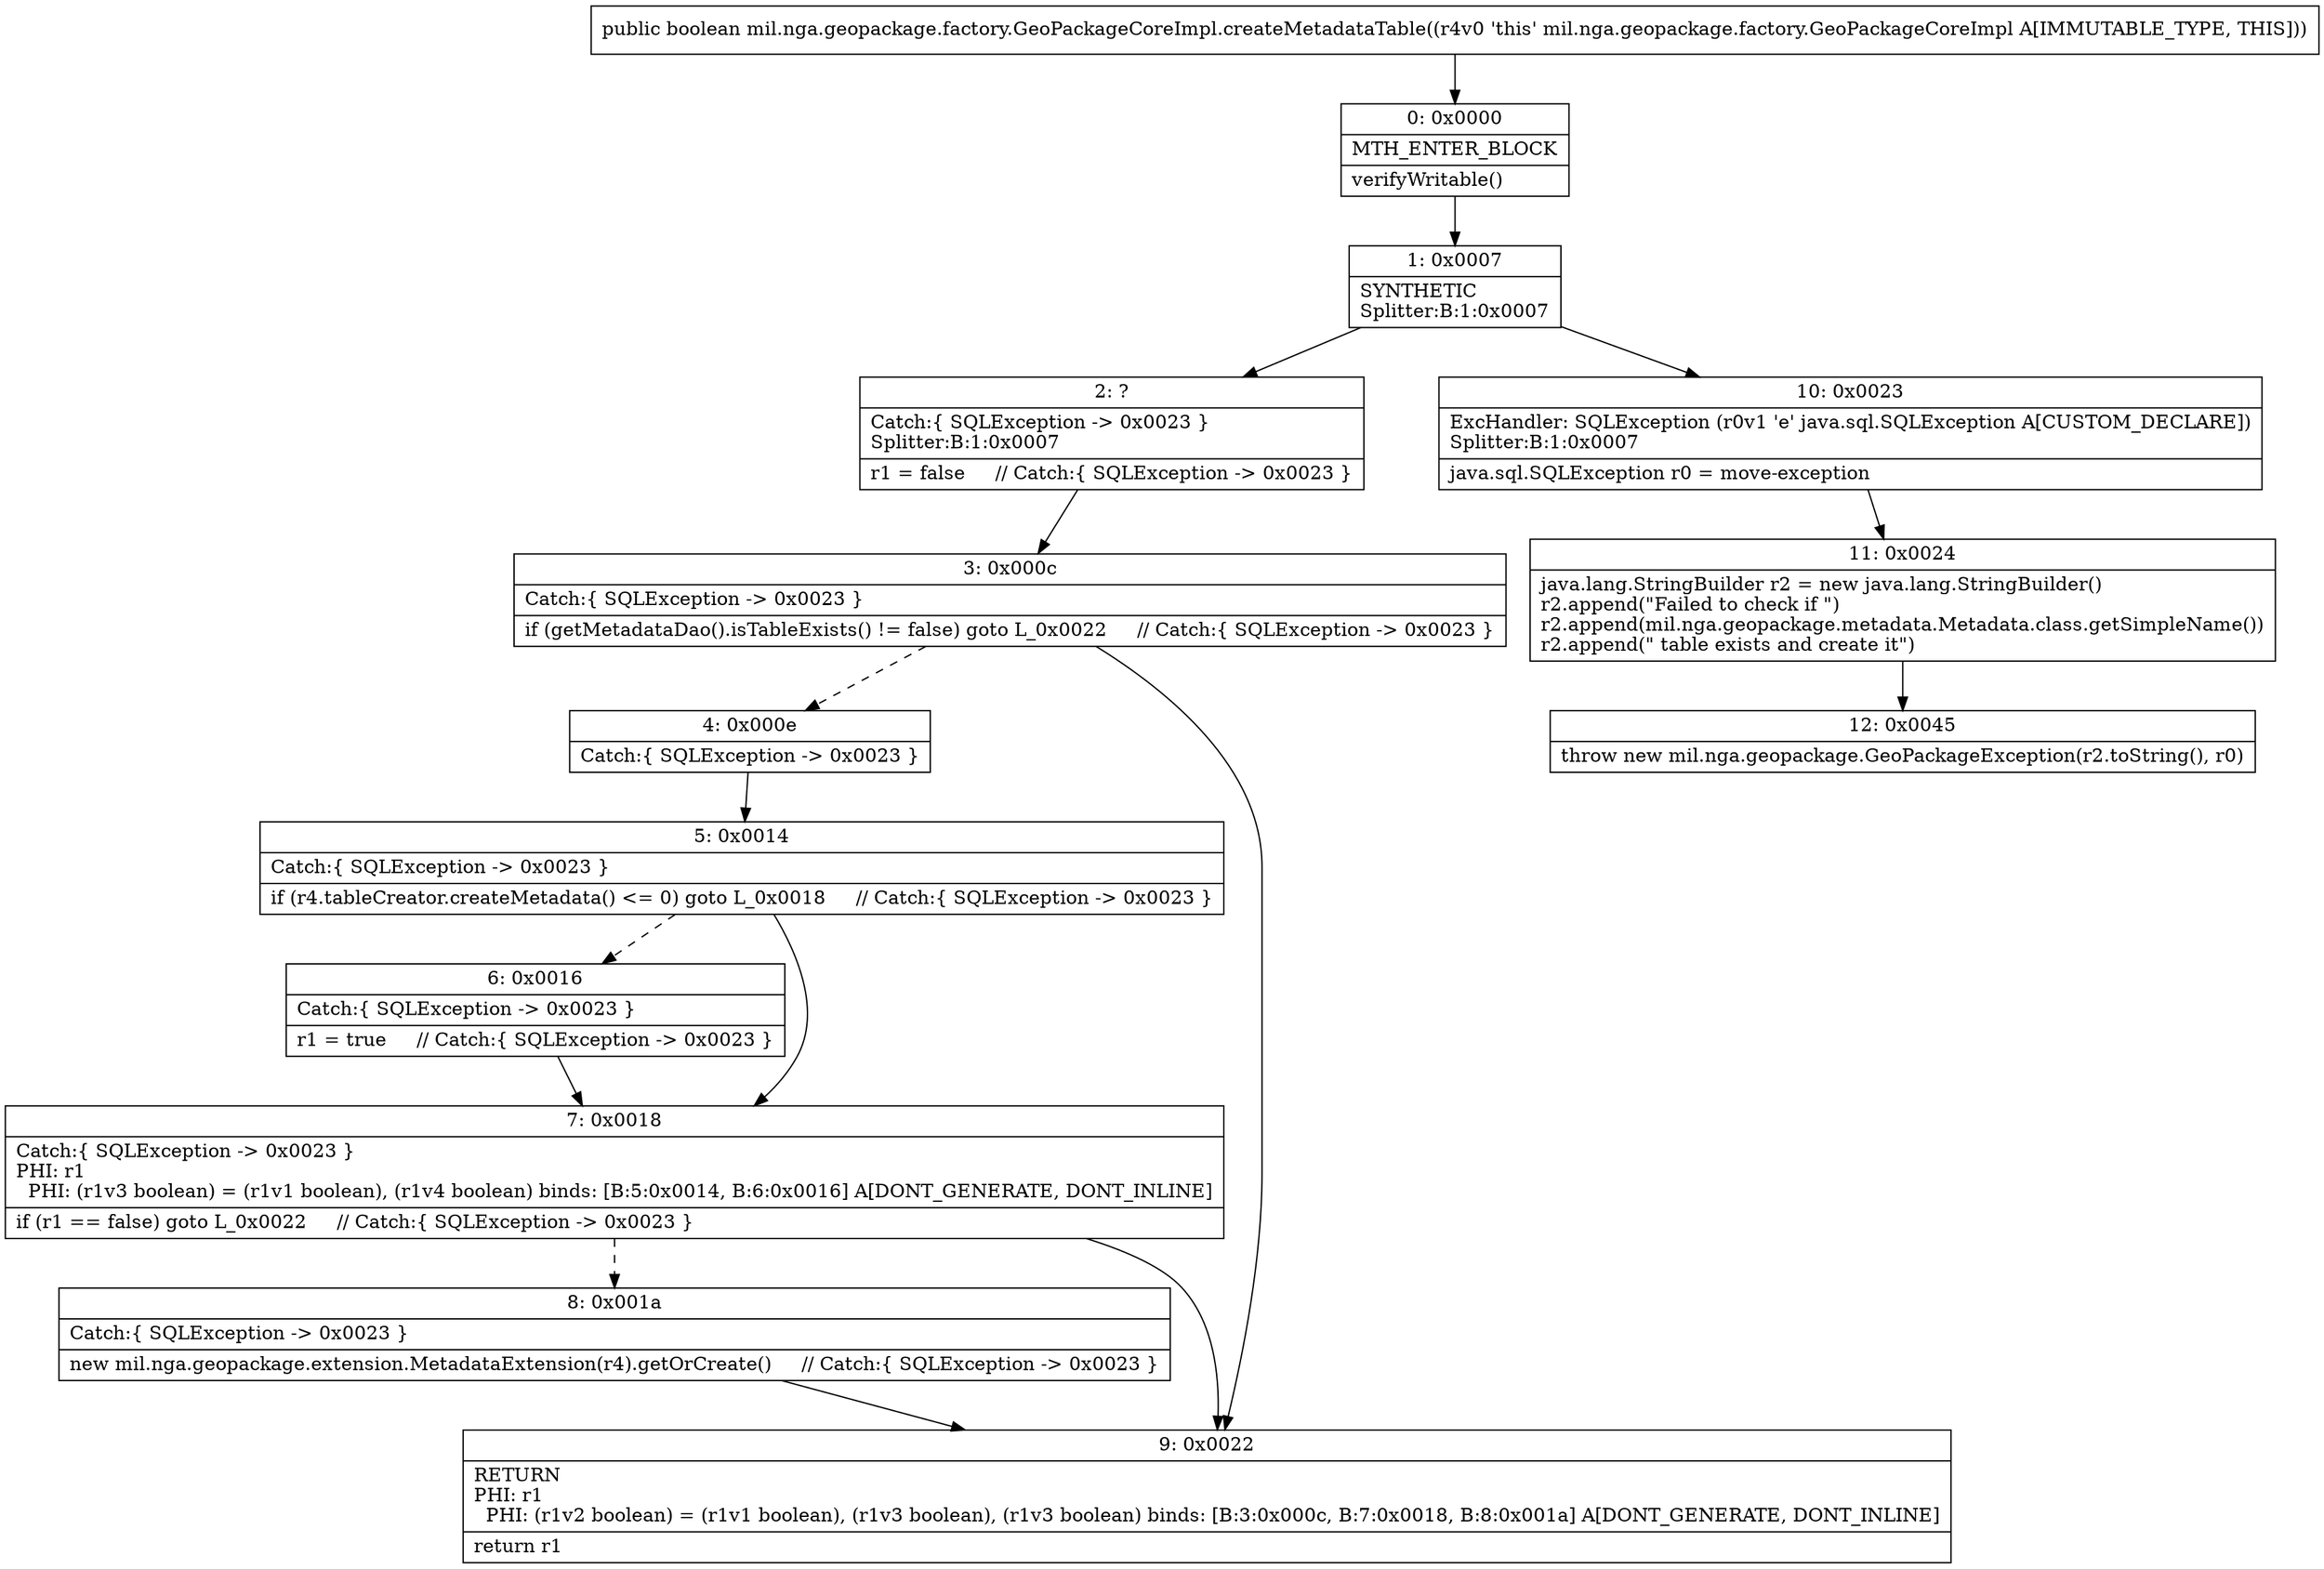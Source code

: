 digraph "CFG formil.nga.geopackage.factory.GeoPackageCoreImpl.createMetadataTable()Z" {
Node_0 [shape=record,label="{0\:\ 0x0000|MTH_ENTER_BLOCK\l|verifyWritable()\l}"];
Node_1 [shape=record,label="{1\:\ 0x0007|SYNTHETIC\lSplitter:B:1:0x0007\l}"];
Node_2 [shape=record,label="{2\:\ ?|Catch:\{ SQLException \-\> 0x0023 \}\lSplitter:B:1:0x0007\l|r1 = false     \/\/ Catch:\{ SQLException \-\> 0x0023 \}\l}"];
Node_3 [shape=record,label="{3\:\ 0x000c|Catch:\{ SQLException \-\> 0x0023 \}\l|if (getMetadataDao().isTableExists() != false) goto L_0x0022     \/\/ Catch:\{ SQLException \-\> 0x0023 \}\l}"];
Node_4 [shape=record,label="{4\:\ 0x000e|Catch:\{ SQLException \-\> 0x0023 \}\l}"];
Node_5 [shape=record,label="{5\:\ 0x0014|Catch:\{ SQLException \-\> 0x0023 \}\l|if (r4.tableCreator.createMetadata() \<= 0) goto L_0x0018     \/\/ Catch:\{ SQLException \-\> 0x0023 \}\l}"];
Node_6 [shape=record,label="{6\:\ 0x0016|Catch:\{ SQLException \-\> 0x0023 \}\l|r1 = true     \/\/ Catch:\{ SQLException \-\> 0x0023 \}\l}"];
Node_7 [shape=record,label="{7\:\ 0x0018|Catch:\{ SQLException \-\> 0x0023 \}\lPHI: r1 \l  PHI: (r1v3 boolean) = (r1v1 boolean), (r1v4 boolean) binds: [B:5:0x0014, B:6:0x0016] A[DONT_GENERATE, DONT_INLINE]\l|if (r1 == false) goto L_0x0022     \/\/ Catch:\{ SQLException \-\> 0x0023 \}\l}"];
Node_8 [shape=record,label="{8\:\ 0x001a|Catch:\{ SQLException \-\> 0x0023 \}\l|new mil.nga.geopackage.extension.MetadataExtension(r4).getOrCreate()     \/\/ Catch:\{ SQLException \-\> 0x0023 \}\l}"];
Node_9 [shape=record,label="{9\:\ 0x0022|RETURN\lPHI: r1 \l  PHI: (r1v2 boolean) = (r1v1 boolean), (r1v3 boolean), (r1v3 boolean) binds: [B:3:0x000c, B:7:0x0018, B:8:0x001a] A[DONT_GENERATE, DONT_INLINE]\l|return r1\l}"];
Node_10 [shape=record,label="{10\:\ 0x0023|ExcHandler: SQLException (r0v1 'e' java.sql.SQLException A[CUSTOM_DECLARE])\lSplitter:B:1:0x0007\l|java.sql.SQLException r0 = move\-exception\l}"];
Node_11 [shape=record,label="{11\:\ 0x0024|java.lang.StringBuilder r2 = new java.lang.StringBuilder()\lr2.append(\"Failed to check if \")\lr2.append(mil.nga.geopackage.metadata.Metadata.class.getSimpleName())\lr2.append(\" table exists and create it\")\l}"];
Node_12 [shape=record,label="{12\:\ 0x0045|throw new mil.nga.geopackage.GeoPackageException(r2.toString(), r0)\l}"];
MethodNode[shape=record,label="{public boolean mil.nga.geopackage.factory.GeoPackageCoreImpl.createMetadataTable((r4v0 'this' mil.nga.geopackage.factory.GeoPackageCoreImpl A[IMMUTABLE_TYPE, THIS])) }"];
MethodNode -> Node_0;
Node_0 -> Node_1;
Node_1 -> Node_2;
Node_1 -> Node_10;
Node_2 -> Node_3;
Node_3 -> Node_4[style=dashed];
Node_3 -> Node_9;
Node_4 -> Node_5;
Node_5 -> Node_6[style=dashed];
Node_5 -> Node_7;
Node_6 -> Node_7;
Node_7 -> Node_8[style=dashed];
Node_7 -> Node_9;
Node_8 -> Node_9;
Node_10 -> Node_11;
Node_11 -> Node_12;
}

